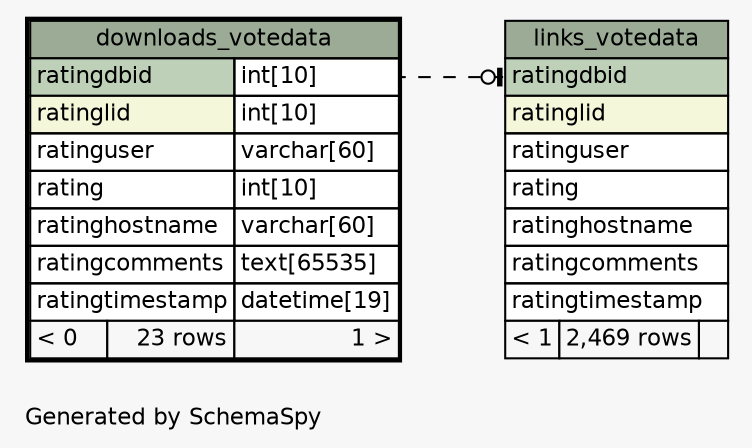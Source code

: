 // dot 2.38.0 on Mac OS X 10.9.4
// SchemaSpy rev 590
digraph "impliedTwoDegreesRelationshipsDiagram" {
  graph [
    rankdir="RL"
    bgcolor="#f7f7f7"
    label="\nGenerated by SchemaSpy"
    labeljust="l"
    nodesep="0.18"
    ranksep="0.46"
    fontname="Helvetica"
    fontsize="11"
  ];
  node [
    fontname="Helvetica"
    fontsize="11"
    shape="plaintext"
  ];
  edge [
    arrowsize="0.8"
  ];
  "links_votedata":"ratingdbid":w -> "downloads_votedata":"ratingdbid.type":e [arrowhead=none dir=back arrowtail=teeodot style=dashed];
  "downloads_votedata" [
    label=<
    <TABLE BORDER="2" CELLBORDER="1" CELLSPACING="0" BGCOLOR="#ffffff">
      <TR><TD COLSPAN="3" BGCOLOR="#9bab96" ALIGN="CENTER">downloads_votedata</TD></TR>
      <TR><TD PORT="ratingdbid" COLSPAN="2" BGCOLOR="#bed1b8" ALIGN="LEFT">ratingdbid</TD><TD PORT="ratingdbid.type" ALIGN="LEFT">int[10]</TD></TR>
      <TR><TD PORT="ratinglid" COLSPAN="2" BGCOLOR="#f4f7da" ALIGN="LEFT">ratinglid</TD><TD PORT="ratinglid.type" ALIGN="LEFT">int[10]</TD></TR>
      <TR><TD PORT="ratinguser" COLSPAN="2" ALIGN="LEFT">ratinguser</TD><TD PORT="ratinguser.type" ALIGN="LEFT">varchar[60]</TD></TR>
      <TR><TD PORT="rating" COLSPAN="2" ALIGN="LEFT">rating</TD><TD PORT="rating.type" ALIGN="LEFT">int[10]</TD></TR>
      <TR><TD PORT="ratinghostname" COLSPAN="2" ALIGN="LEFT">ratinghostname</TD><TD PORT="ratinghostname.type" ALIGN="LEFT">varchar[60]</TD></TR>
      <TR><TD PORT="ratingcomments" COLSPAN="2" ALIGN="LEFT">ratingcomments</TD><TD PORT="ratingcomments.type" ALIGN="LEFT">text[65535]</TD></TR>
      <TR><TD PORT="ratingtimestamp" COLSPAN="2" ALIGN="LEFT">ratingtimestamp</TD><TD PORT="ratingtimestamp.type" ALIGN="LEFT">datetime[19]</TD></TR>
      <TR><TD ALIGN="LEFT" BGCOLOR="#f7f7f7">&lt; 0</TD><TD ALIGN="RIGHT" BGCOLOR="#f7f7f7">23 rows</TD><TD ALIGN="RIGHT" BGCOLOR="#f7f7f7">1 &gt;</TD></TR>
    </TABLE>>
    URL="downloads_votedata.html"
    tooltip="downloads_votedata"
  ];
  "links_votedata" [
    label=<
    <TABLE BORDER="0" CELLBORDER="1" CELLSPACING="0" BGCOLOR="#ffffff">
      <TR><TD COLSPAN="3" BGCOLOR="#9bab96" ALIGN="CENTER">links_votedata</TD></TR>
      <TR><TD PORT="ratingdbid" COLSPAN="3" BGCOLOR="#bed1b8" ALIGN="LEFT">ratingdbid</TD></TR>
      <TR><TD PORT="ratinglid" COLSPAN="3" BGCOLOR="#f4f7da" ALIGN="LEFT">ratinglid</TD></TR>
      <TR><TD PORT="ratinguser" COLSPAN="3" ALIGN="LEFT">ratinguser</TD></TR>
      <TR><TD PORT="rating" COLSPAN="3" ALIGN="LEFT">rating</TD></TR>
      <TR><TD PORT="ratinghostname" COLSPAN="3" ALIGN="LEFT">ratinghostname</TD></TR>
      <TR><TD PORT="ratingcomments" COLSPAN="3" ALIGN="LEFT">ratingcomments</TD></TR>
      <TR><TD PORT="ratingtimestamp" COLSPAN="3" ALIGN="LEFT">ratingtimestamp</TD></TR>
      <TR><TD ALIGN="LEFT" BGCOLOR="#f7f7f7">&lt; 1</TD><TD ALIGN="RIGHT" BGCOLOR="#f7f7f7">2,469 rows</TD><TD ALIGN="RIGHT" BGCOLOR="#f7f7f7">  </TD></TR>
    </TABLE>>
    URL="links_votedata.html"
    tooltip="links_votedata"
  ];
}
